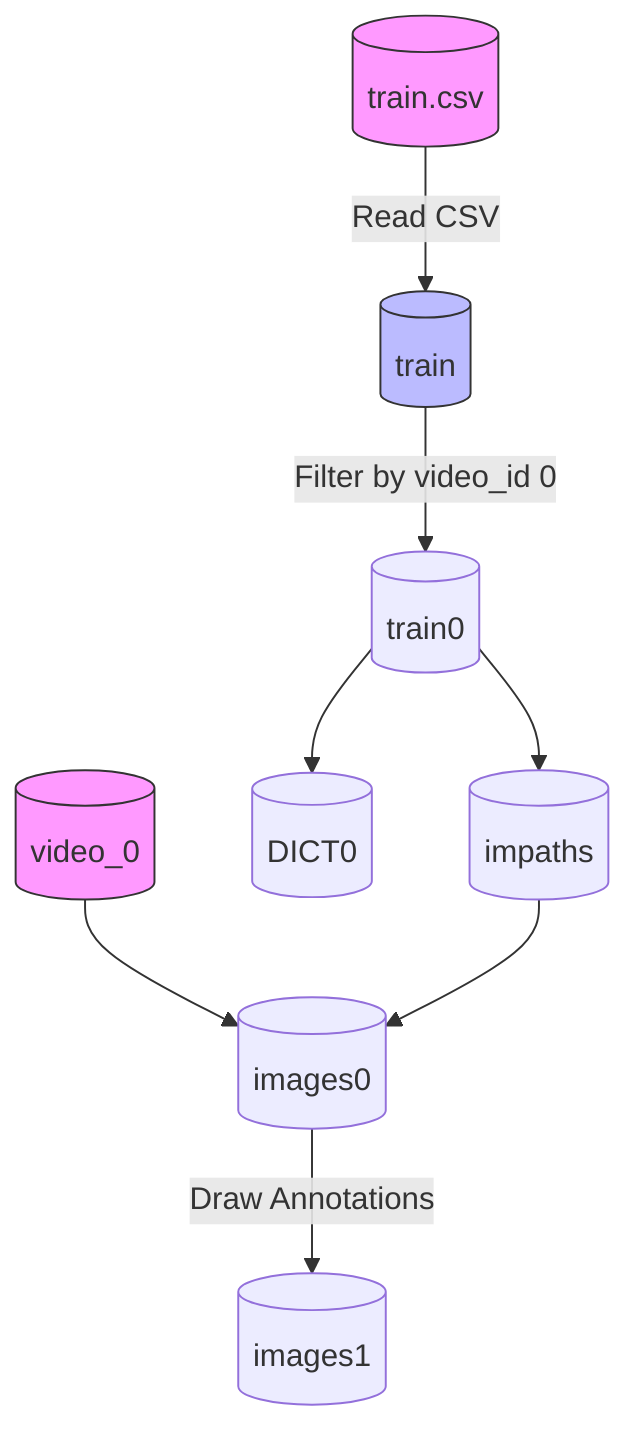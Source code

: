 graph TD;

    %% Nodes for data sources
    S1[("train.csv")]:::dataSource -- "Read CSV" --> V1[("train")]
    S2[("video_0")]:::dataSource --> V6[("images0")]

    %% Data Variable Nodes
    V1[("train")]:::dataVariable -- "Filter by video_id 0" --> V2[("train0")]
    V2 --> V3[("DICT0")]
    V2 --> V4[("impaths")]

    %% Image Processing
    V4 --> V6
    V6 -- "Draw Annotations" --> V7[("images1")]

    %% Styles
    classDef dataSource fill:#f9f,stroke:#333,stroke-width:1px;
    classDef dataVariable fill:#bbf,stroke:#333,stroke-width:1px;

    %% Explanations
    click S1 "Data source: Annotations and metadata."
    click S2 "Data source: Image frames."
    click V1 "DataFrame from CSV."
    click V2 "Filtered DataFrame for video_id 0."
    click V3 "Bounding box annotations."
    click V4 "File paths for images."
    click V6 "Images with no annotations."
    click V7 "Annotated images for visualization."